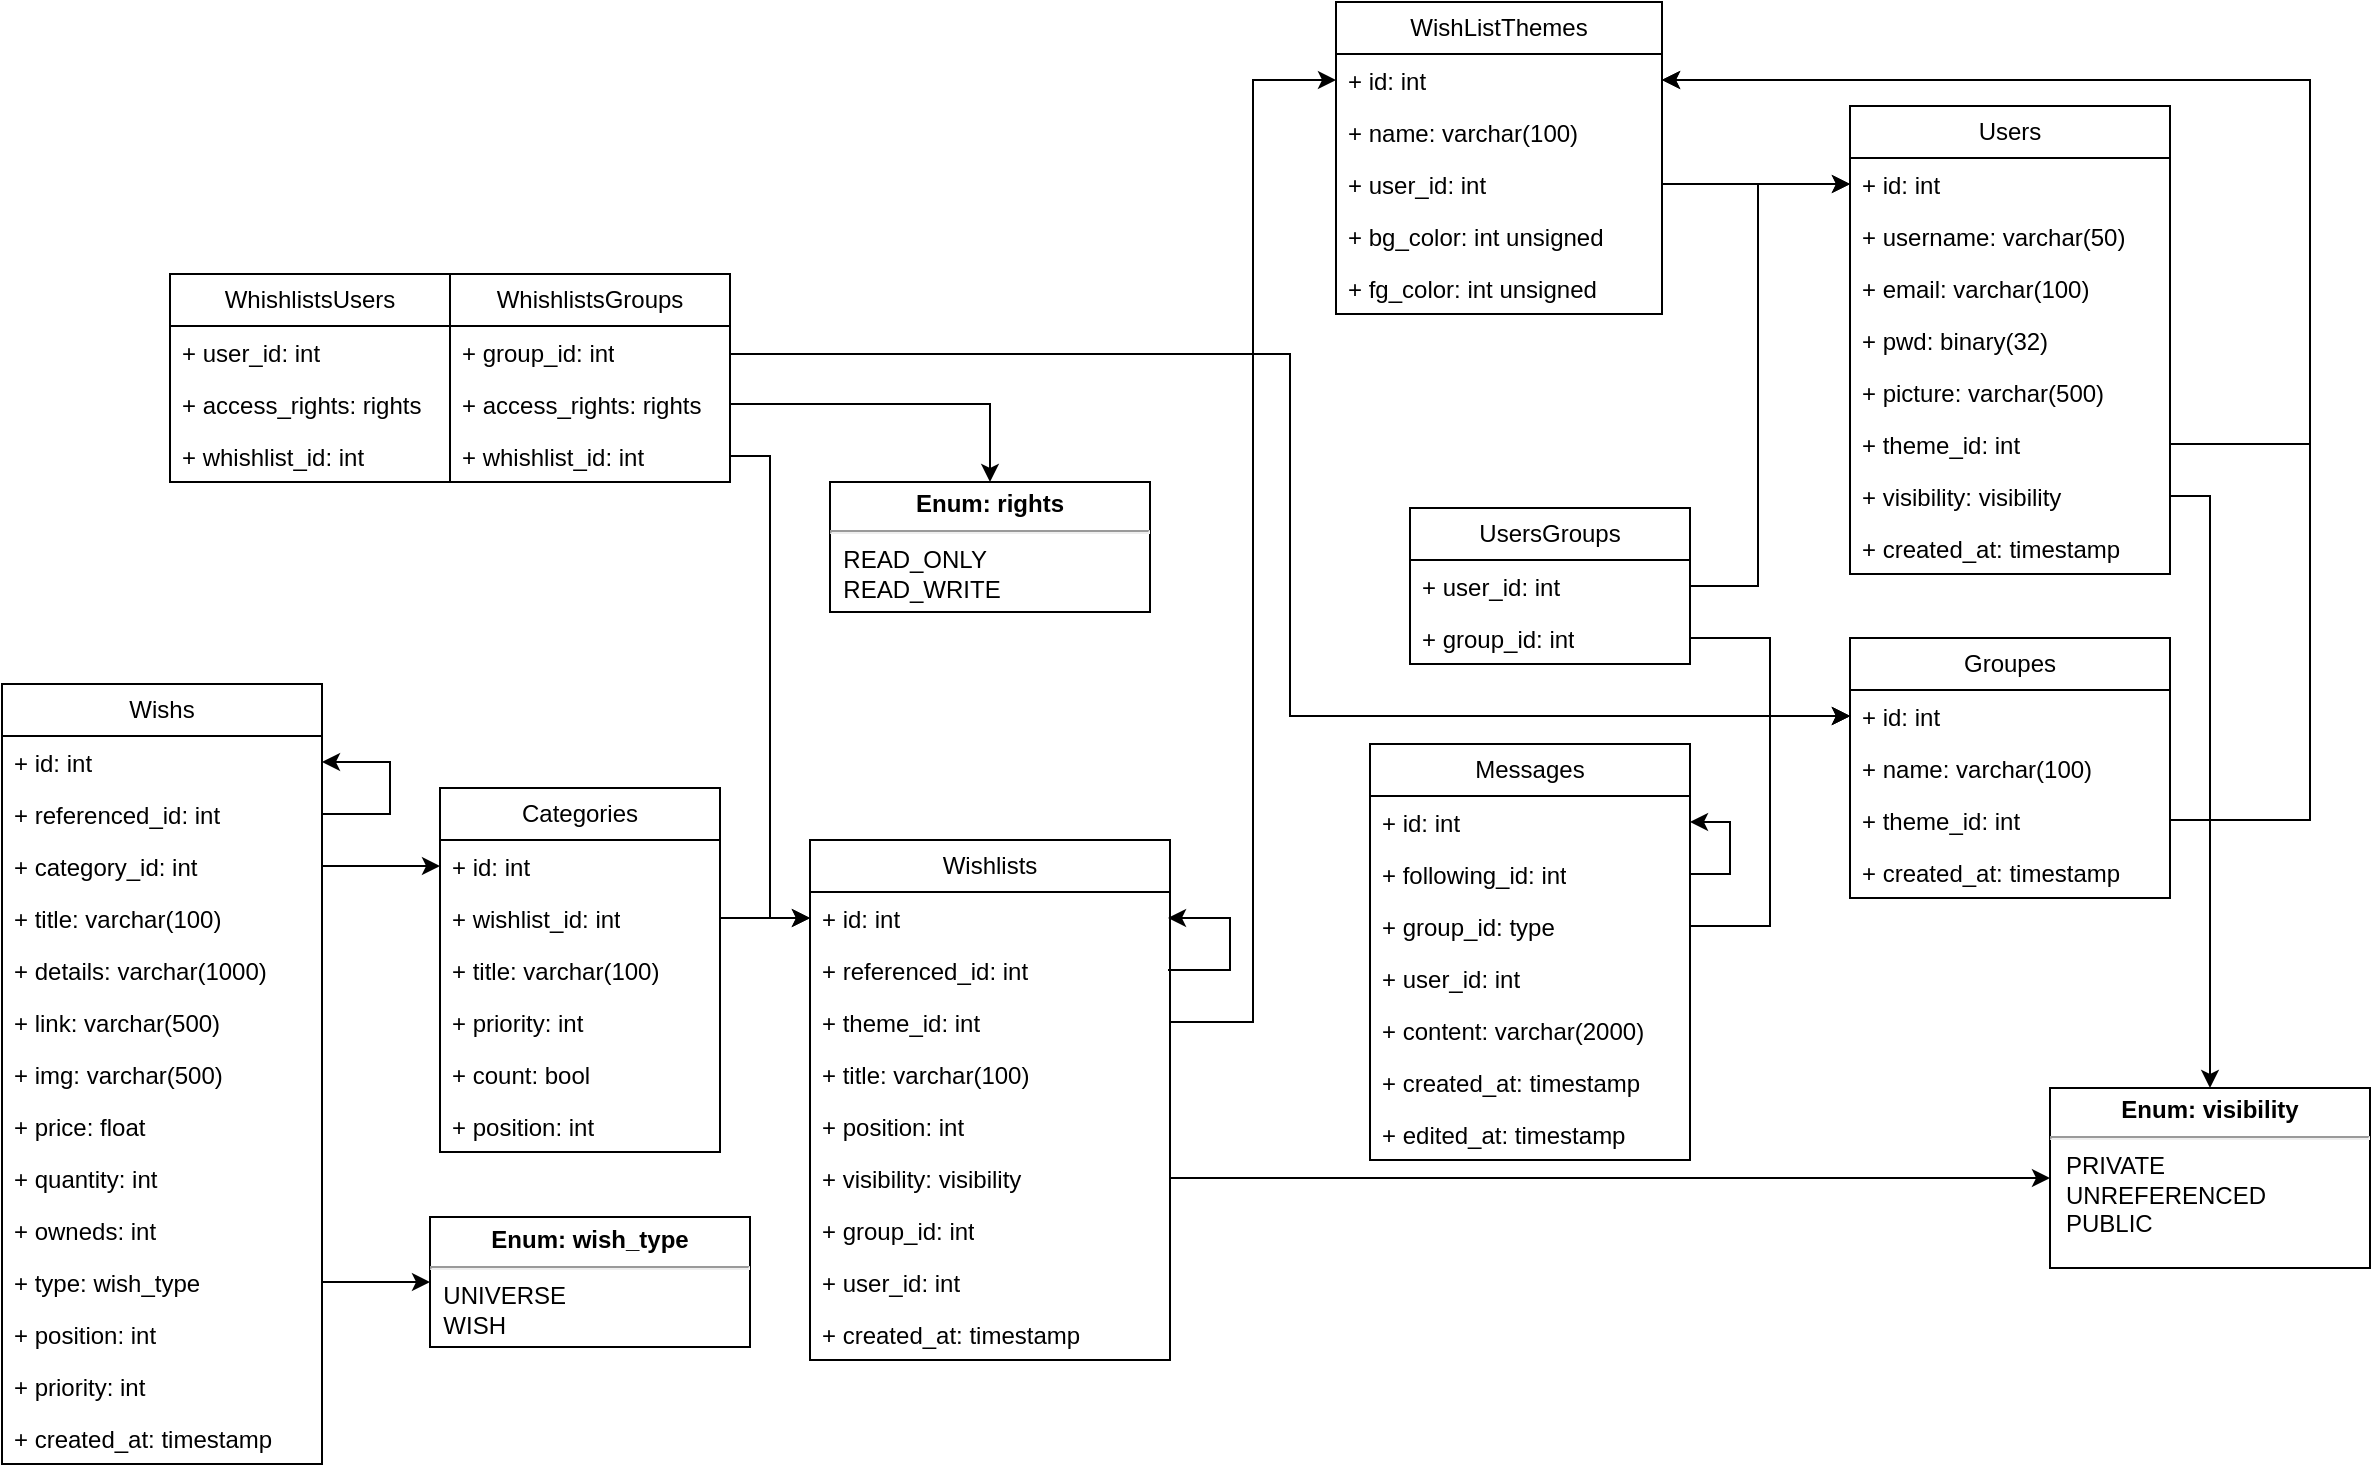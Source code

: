 <mxfile version="22.1.7" type="device">
  <diagram name="Page-1" id="NZ4z6114iY3um0j-cFsq">
    <mxGraphModel dx="525" dy="1629" grid="1" gridSize="10" guides="1" tooltips="1" connect="1" arrows="1" fold="1" page="1" pageScale="1" pageWidth="850" pageHeight="1100" math="0" shadow="0">
      <root>
        <mxCell id="0" />
        <mxCell id="1" parent="0" />
        <mxCell id="U2A2xZG0KHoCb0Jynxup-1" value="Wishs" style="swimlane;fontStyle=0;childLayout=stackLayout;horizontal=1;startSize=26;fillColor=none;horizontalStack=0;resizeParent=1;resizeParentMax=0;resizeLast=0;collapsible=1;marginBottom=0;whiteSpace=wrap;html=1;" parent="1" vertex="1">
          <mxGeometry x="146" y="134" width="160" height="390" as="geometry" />
        </mxCell>
        <mxCell id="U2A2xZG0KHoCb0Jynxup-2" value="+ id: int" style="text;strokeColor=none;fillColor=none;align=left;verticalAlign=top;spacingLeft=4;spacingRight=4;overflow=hidden;rotatable=0;points=[[0,0.5],[1,0.5]];portConstraint=eastwest;whiteSpace=wrap;html=1;" parent="U2A2xZG0KHoCb0Jynxup-1" vertex="1">
          <mxGeometry y="26" width="160" height="26" as="geometry" />
        </mxCell>
        <mxCell id="U2A2xZG0KHoCb0Jynxup-61" style="edgeStyle=orthogonalEdgeStyle;rounded=0;orthogonalLoop=1;jettySize=auto;html=1;exitX=1;exitY=0.5;exitDx=0;exitDy=0;entryX=1;entryY=0.5;entryDx=0;entryDy=0;" parent="U2A2xZG0KHoCb0Jynxup-1" source="U2A2xZG0KHoCb0Jynxup-60" target="U2A2xZG0KHoCb0Jynxup-2" edge="1">
          <mxGeometry relative="1" as="geometry">
            <mxPoint x="190" y="30" as="targetPoint" />
            <Array as="points">
              <mxPoint x="194" y="65" />
              <mxPoint x="194" y="39" />
            </Array>
          </mxGeometry>
        </mxCell>
        <mxCell id="U2A2xZG0KHoCb0Jynxup-60" value="+ referenced_id: int" style="text;strokeColor=none;fillColor=none;align=left;verticalAlign=top;spacingLeft=4;spacingRight=4;overflow=hidden;rotatable=0;points=[[0,0.5],[1,0.5]];portConstraint=eastwest;whiteSpace=wrap;html=1;" parent="U2A2xZG0KHoCb0Jynxup-1" vertex="1">
          <mxGeometry y="52" width="160" height="26" as="geometry" />
        </mxCell>
        <mxCell id="U2A2xZG0KHoCb0Jynxup-8" value="+ category_id: int" style="text;strokeColor=none;fillColor=none;align=left;verticalAlign=top;spacingLeft=4;spacingRight=4;overflow=hidden;rotatable=0;points=[[0,0.5],[1,0.5]];portConstraint=eastwest;whiteSpace=wrap;html=1;" parent="U2A2xZG0KHoCb0Jynxup-1" vertex="1">
          <mxGeometry y="78" width="160" height="26" as="geometry" />
        </mxCell>
        <mxCell id="U2A2xZG0KHoCb0Jynxup-3" value="+ title: varchar(100)" style="text;strokeColor=none;fillColor=none;align=left;verticalAlign=top;spacingLeft=4;spacingRight=4;overflow=hidden;rotatable=0;points=[[0,0.5],[1,0.5]];portConstraint=eastwest;whiteSpace=wrap;html=1;" parent="U2A2xZG0KHoCb0Jynxup-1" vertex="1">
          <mxGeometry y="104" width="160" height="26" as="geometry" />
        </mxCell>
        <mxCell id="U2A2xZG0KHoCb0Jynxup-28" value="+ details: varchar(1000)" style="text;strokeColor=none;fillColor=none;align=left;verticalAlign=top;spacingLeft=4;spacingRight=4;overflow=hidden;rotatable=0;points=[[0,0.5],[1,0.5]];portConstraint=eastwest;whiteSpace=wrap;html=1;" parent="U2A2xZG0KHoCb0Jynxup-1" vertex="1">
          <mxGeometry y="130" width="160" height="26" as="geometry" />
        </mxCell>
        <mxCell id="U2A2xZG0KHoCb0Jynxup-4" value="+ link: varchar(500)" style="text;strokeColor=none;fillColor=none;align=left;verticalAlign=top;spacingLeft=4;spacingRight=4;overflow=hidden;rotatable=0;points=[[0,0.5],[1,0.5]];portConstraint=eastwest;whiteSpace=wrap;html=1;" parent="U2A2xZG0KHoCb0Jynxup-1" vertex="1">
          <mxGeometry y="156" width="160" height="26" as="geometry" />
        </mxCell>
        <mxCell id="U2A2xZG0KHoCb0Jynxup-5" value="+ img: varchar(500)" style="text;strokeColor=none;fillColor=none;align=left;verticalAlign=top;spacingLeft=4;spacingRight=4;overflow=hidden;rotatable=0;points=[[0,0.5],[1,0.5]];portConstraint=eastwest;whiteSpace=wrap;html=1;" parent="U2A2xZG0KHoCb0Jynxup-1" vertex="1">
          <mxGeometry y="182" width="160" height="26" as="geometry" />
        </mxCell>
        <mxCell id="U2A2xZG0KHoCb0Jynxup-6" value="+ price: float" style="text;strokeColor=none;fillColor=none;align=left;verticalAlign=top;spacingLeft=4;spacingRight=4;overflow=hidden;rotatable=0;points=[[0,0.5],[1,0.5]];portConstraint=eastwest;whiteSpace=wrap;html=1;" parent="U2A2xZG0KHoCb0Jynxup-1" vertex="1">
          <mxGeometry y="208" width="160" height="26" as="geometry" />
        </mxCell>
        <mxCell id="U2A2xZG0KHoCb0Jynxup-7" value="+&amp;nbsp;quantity: int" style="text;strokeColor=none;fillColor=none;align=left;verticalAlign=top;spacingLeft=4;spacingRight=4;overflow=hidden;rotatable=0;points=[[0,0.5],[1,0.5]];portConstraint=eastwest;whiteSpace=wrap;html=1;" parent="U2A2xZG0KHoCb0Jynxup-1" vertex="1">
          <mxGeometry y="234" width="160" height="26" as="geometry" />
        </mxCell>
        <mxCell id="U2A2xZG0KHoCb0Jynxup-29" value="+ owneds: int" style="text;strokeColor=none;fillColor=none;align=left;verticalAlign=top;spacingLeft=4;spacingRight=4;overflow=hidden;rotatable=0;points=[[0,0.5],[1,0.5]];portConstraint=eastwest;whiteSpace=wrap;html=1;" parent="U2A2xZG0KHoCb0Jynxup-1" vertex="1">
          <mxGeometry y="260" width="160" height="26" as="geometry" />
        </mxCell>
        <mxCell id="Ws9_FW62tsKf7Jq_bBg5-5" value="+ type: wish_type" style="text;strokeColor=none;fillColor=none;align=left;verticalAlign=top;spacingLeft=4;spacingRight=4;overflow=hidden;rotatable=0;points=[[0,0.5],[1,0.5]];portConstraint=eastwest;whiteSpace=wrap;html=1;" vertex="1" parent="U2A2xZG0KHoCb0Jynxup-1">
          <mxGeometry y="286" width="160" height="26" as="geometry" />
        </mxCell>
        <mxCell id="Ws9_FW62tsKf7Jq_bBg5-15" value="+ position: int" style="text;strokeColor=none;fillColor=none;align=left;verticalAlign=top;spacingLeft=4;spacingRight=4;overflow=hidden;rotatable=0;points=[[0,0.5],[1,0.5]];portConstraint=eastwest;whiteSpace=wrap;html=1;" vertex="1" parent="U2A2xZG0KHoCb0Jynxup-1">
          <mxGeometry y="312" width="160" height="26" as="geometry" />
        </mxCell>
        <mxCell id="Ws9_FW62tsKf7Jq_bBg5-16" value="+ priority: int" style="text;strokeColor=none;fillColor=none;align=left;verticalAlign=top;spacingLeft=4;spacingRight=4;overflow=hidden;rotatable=0;points=[[0,0.5],[1,0.5]];portConstraint=eastwest;whiteSpace=wrap;html=1;" vertex="1" parent="U2A2xZG0KHoCb0Jynxup-1">
          <mxGeometry y="338" width="160" height="26" as="geometry" />
        </mxCell>
        <mxCell id="U2A2xZG0KHoCb0Jynxup-98" value="+ created_at: timestamp" style="text;strokeColor=none;fillColor=none;align=left;verticalAlign=top;spacingLeft=4;spacingRight=4;overflow=hidden;rotatable=0;points=[[0,0.5],[1,0.5]];portConstraint=eastwest;whiteSpace=wrap;html=1;" parent="U2A2xZG0KHoCb0Jynxup-1" vertex="1">
          <mxGeometry y="364" width="160" height="26" as="geometry" />
        </mxCell>
        <mxCell id="U2A2xZG0KHoCb0Jynxup-11" value="Categories" style="swimlane;fontStyle=0;childLayout=stackLayout;horizontal=1;startSize=26;fillColor=none;horizontalStack=0;resizeParent=1;resizeParentMax=0;resizeLast=0;collapsible=1;marginBottom=0;whiteSpace=wrap;html=1;" parent="1" vertex="1">
          <mxGeometry x="365" y="186" width="140" height="182" as="geometry" />
        </mxCell>
        <mxCell id="U2A2xZG0KHoCb0Jynxup-12" value="+ id: int" style="text;strokeColor=none;fillColor=none;align=left;verticalAlign=top;spacingLeft=4;spacingRight=4;overflow=hidden;rotatable=0;points=[[0,0.5],[1,0.5]];portConstraint=eastwest;whiteSpace=wrap;html=1;" parent="U2A2xZG0KHoCb0Jynxup-11" vertex="1">
          <mxGeometry y="26" width="140" height="26" as="geometry" />
        </mxCell>
        <mxCell id="U2A2xZG0KHoCb0Jynxup-14" value="+ wishlist_id: int" style="text;strokeColor=none;fillColor=none;align=left;verticalAlign=top;spacingLeft=4;spacingRight=4;overflow=hidden;rotatable=0;points=[[0,0.5],[1,0.5]];portConstraint=eastwest;whiteSpace=wrap;html=1;" parent="U2A2xZG0KHoCb0Jynxup-11" vertex="1">
          <mxGeometry y="52" width="140" height="26" as="geometry" />
        </mxCell>
        <mxCell id="U2A2xZG0KHoCb0Jynxup-13" value="+ title: varchar(100)" style="text;strokeColor=none;fillColor=none;align=left;verticalAlign=top;spacingLeft=4;spacingRight=4;overflow=hidden;rotatable=0;points=[[0,0.5],[1,0.5]];portConstraint=eastwest;whiteSpace=wrap;html=1;" parent="U2A2xZG0KHoCb0Jynxup-11" vertex="1">
          <mxGeometry y="78" width="140" height="26" as="geometry" />
        </mxCell>
        <mxCell id="Ws9_FW62tsKf7Jq_bBg5-8" value="+ priority: int" style="text;strokeColor=none;fillColor=none;align=left;verticalAlign=top;spacingLeft=4;spacingRight=4;overflow=hidden;rotatable=0;points=[[0,0.5],[1,0.5]];portConstraint=eastwest;whiteSpace=wrap;html=1;" vertex="1" parent="U2A2xZG0KHoCb0Jynxup-11">
          <mxGeometry y="104" width="140" height="26" as="geometry" />
        </mxCell>
        <mxCell id="Ws9_FW62tsKf7Jq_bBg5-9" value="+ count: bool" style="text;strokeColor=none;fillColor=none;align=left;verticalAlign=top;spacingLeft=4;spacingRight=4;overflow=hidden;rotatable=0;points=[[0,0.5],[1,0.5]];portConstraint=eastwest;whiteSpace=wrap;html=1;" vertex="1" parent="U2A2xZG0KHoCb0Jynxup-11">
          <mxGeometry y="130" width="140" height="26" as="geometry" />
        </mxCell>
        <mxCell id="U2A2xZG0KHoCb0Jynxup-15" value="+ position: int" style="text;strokeColor=none;fillColor=none;align=left;verticalAlign=top;spacingLeft=4;spacingRight=4;overflow=hidden;rotatable=0;points=[[0,0.5],[1,0.5]];portConstraint=eastwest;whiteSpace=wrap;html=1;" parent="U2A2xZG0KHoCb0Jynxup-11" vertex="1">
          <mxGeometry y="156" width="140" height="26" as="geometry" />
        </mxCell>
        <mxCell id="U2A2xZG0KHoCb0Jynxup-17" value="Users" style="swimlane;fontStyle=0;childLayout=stackLayout;horizontal=1;startSize=26;fillColor=none;horizontalStack=0;resizeParent=1;resizeParentMax=0;resizeLast=0;collapsible=1;marginBottom=0;whiteSpace=wrap;html=1;" parent="1" vertex="1">
          <mxGeometry x="1070" y="-155" width="160" height="234" as="geometry" />
        </mxCell>
        <mxCell id="U2A2xZG0KHoCb0Jynxup-26" value="+ id: int" style="text;strokeColor=none;fillColor=none;align=left;verticalAlign=top;spacingLeft=4;spacingRight=4;overflow=hidden;rotatable=0;points=[[0,0.5],[1,0.5]];portConstraint=eastwest;whiteSpace=wrap;html=1;" parent="U2A2xZG0KHoCb0Jynxup-17" vertex="1">
          <mxGeometry y="26" width="160" height="26" as="geometry" />
        </mxCell>
        <mxCell id="U2A2xZG0KHoCb0Jynxup-19" value="+ username: varchar(50)" style="text;strokeColor=none;fillColor=none;align=left;verticalAlign=top;spacingLeft=4;spacingRight=4;overflow=hidden;rotatable=0;points=[[0,0.5],[1,0.5]];portConstraint=eastwest;whiteSpace=wrap;html=1;" parent="U2A2xZG0KHoCb0Jynxup-17" vertex="1">
          <mxGeometry y="52" width="160" height="26" as="geometry" />
        </mxCell>
        <mxCell id="U2A2xZG0KHoCb0Jynxup-20" value="+ email: varchar(100)" style="text;strokeColor=none;fillColor=none;align=left;verticalAlign=top;spacingLeft=4;spacingRight=4;overflow=hidden;rotatable=0;points=[[0,0.5],[1,0.5]];portConstraint=eastwest;whiteSpace=wrap;html=1;" parent="U2A2xZG0KHoCb0Jynxup-17" vertex="1">
          <mxGeometry y="78" width="160" height="26" as="geometry" />
        </mxCell>
        <mxCell id="U2A2xZG0KHoCb0Jynxup-21" value="&lt;div&gt;+ pwd: binary(32)&lt;/div&gt;" style="text;strokeColor=none;fillColor=none;align=left;verticalAlign=top;spacingLeft=4;spacingRight=4;overflow=hidden;rotatable=0;points=[[0,0.5],[1,0.5]];portConstraint=eastwest;whiteSpace=wrap;html=1;" parent="U2A2xZG0KHoCb0Jynxup-17" vertex="1">
          <mxGeometry y="104" width="160" height="26" as="geometry" />
        </mxCell>
        <mxCell id="U2A2xZG0KHoCb0Jynxup-27" value="+ picture: varchar(500)" style="text;strokeColor=none;fillColor=none;align=left;verticalAlign=top;spacingLeft=4;spacingRight=4;overflow=hidden;rotatable=0;points=[[0,0.5],[1,0.5]];portConstraint=eastwest;whiteSpace=wrap;html=1;" parent="U2A2xZG0KHoCb0Jynxup-17" vertex="1">
          <mxGeometry y="130" width="160" height="26" as="geometry" />
        </mxCell>
        <mxCell id="U2A2xZG0KHoCb0Jynxup-55" value="+ theme_id: int" style="text;strokeColor=none;fillColor=none;align=left;verticalAlign=top;spacingLeft=4;spacingRight=4;overflow=hidden;rotatable=0;points=[[0,0.5],[1,0.5]];portConstraint=eastwest;whiteSpace=wrap;html=1;" parent="U2A2xZG0KHoCb0Jynxup-17" vertex="1">
          <mxGeometry y="156" width="160" height="26" as="geometry" />
        </mxCell>
        <mxCell id="U2A2xZG0KHoCb0Jynxup-59" value="+ visibility: visibility" style="text;strokeColor=none;fillColor=none;align=left;verticalAlign=top;spacingLeft=4;spacingRight=4;overflow=hidden;rotatable=0;points=[[0,0.5],[1,0.5]];portConstraint=eastwest;whiteSpace=wrap;html=1;" parent="U2A2xZG0KHoCb0Jynxup-17" vertex="1">
          <mxGeometry y="182" width="160" height="26" as="geometry" />
        </mxCell>
        <mxCell id="U2A2xZG0KHoCb0Jynxup-99" value="+ created_at: timestamp" style="text;strokeColor=none;fillColor=none;align=left;verticalAlign=top;spacingLeft=4;spacingRight=4;overflow=hidden;rotatable=0;points=[[0,0.5],[1,0.5]];portConstraint=eastwest;whiteSpace=wrap;html=1;" parent="U2A2xZG0KHoCb0Jynxup-17" vertex="1">
          <mxGeometry y="208" width="160" height="26" as="geometry" />
        </mxCell>
        <mxCell id="U2A2xZG0KHoCb0Jynxup-22" value="Groupes" style="swimlane;fontStyle=0;childLayout=stackLayout;horizontal=1;startSize=26;fillColor=none;horizontalStack=0;resizeParent=1;resizeParentMax=0;resizeLast=0;collapsible=1;marginBottom=0;whiteSpace=wrap;html=1;" parent="1" vertex="1">
          <mxGeometry x="1070" y="111" width="160" height="130" as="geometry" />
        </mxCell>
        <mxCell id="U2A2xZG0KHoCb0Jynxup-23" value="+ id: int" style="text;strokeColor=none;fillColor=none;align=left;verticalAlign=top;spacingLeft=4;spacingRight=4;overflow=hidden;rotatable=0;points=[[0,0.5],[1,0.5]];portConstraint=eastwest;whiteSpace=wrap;html=1;" parent="U2A2xZG0KHoCb0Jynxup-22" vertex="1">
          <mxGeometry y="26" width="160" height="26" as="geometry" />
        </mxCell>
        <mxCell id="U2A2xZG0KHoCb0Jynxup-104" value="+ name: varchar(100)" style="text;strokeColor=none;fillColor=none;align=left;verticalAlign=top;spacingLeft=4;spacingRight=4;overflow=hidden;rotatable=0;points=[[0,0.5],[1,0.5]];portConstraint=eastwest;whiteSpace=wrap;html=1;" parent="U2A2xZG0KHoCb0Jynxup-22" vertex="1">
          <mxGeometry y="52" width="160" height="26" as="geometry" />
        </mxCell>
        <mxCell id="U2A2xZG0KHoCb0Jynxup-24" value="+ theme_id: int" style="text;strokeColor=none;fillColor=none;align=left;verticalAlign=top;spacingLeft=4;spacingRight=4;overflow=hidden;rotatable=0;points=[[0,0.5],[1,0.5]];portConstraint=eastwest;whiteSpace=wrap;html=1;" parent="U2A2xZG0KHoCb0Jynxup-22" vertex="1">
          <mxGeometry y="78" width="160" height="26" as="geometry" />
        </mxCell>
        <mxCell id="Ws9_FW62tsKf7Jq_bBg5-11" value="+ created_at: timestamp" style="text;strokeColor=none;fillColor=none;align=left;verticalAlign=top;spacingLeft=4;spacingRight=4;overflow=hidden;rotatable=0;points=[[0,0.5],[1,0.5]];portConstraint=eastwest;whiteSpace=wrap;html=1;" vertex="1" parent="U2A2xZG0KHoCb0Jynxup-22">
          <mxGeometry y="104" width="160" height="26" as="geometry" />
        </mxCell>
        <mxCell id="U2A2xZG0KHoCb0Jynxup-30" value="Wishlists" style="swimlane;fontStyle=0;childLayout=stackLayout;horizontal=1;startSize=26;fillColor=none;horizontalStack=0;resizeParent=1;resizeParentMax=0;resizeLast=0;collapsible=1;marginBottom=0;whiteSpace=wrap;html=1;" parent="1" vertex="1">
          <mxGeometry x="550" y="212" width="180" height="260" as="geometry" />
        </mxCell>
        <mxCell id="U2A2xZG0KHoCb0Jynxup-31" value="+ id: int" style="text;strokeColor=none;fillColor=none;align=left;verticalAlign=top;spacingLeft=4;spacingRight=4;overflow=hidden;rotatable=0;points=[[0,0.5],[1,0.5]];portConstraint=eastwest;whiteSpace=wrap;html=1;" parent="U2A2xZG0KHoCb0Jynxup-30" vertex="1">
          <mxGeometry y="26" width="180" height="26" as="geometry" />
        </mxCell>
        <mxCell id="U2A2xZG0KHoCb0Jynxup-81" style="edgeStyle=orthogonalEdgeStyle;rounded=0;orthogonalLoop=1;jettySize=auto;html=1;exitX=1;exitY=0.5;exitDx=0;exitDy=0;entryX=1;entryY=0.5;entryDx=0;entryDy=0;" parent="U2A2xZG0KHoCb0Jynxup-30" edge="1">
          <mxGeometry relative="1" as="geometry">
            <mxPoint x="179" y="65.0" as="sourcePoint" />
            <mxPoint x="179" y="39" as="targetPoint" />
            <Array as="points">
              <mxPoint x="210" y="65" />
              <mxPoint x="210" y="39" />
            </Array>
          </mxGeometry>
        </mxCell>
        <mxCell id="U2A2xZG0KHoCb0Jynxup-80" value="+ referenced_id: int" style="text;strokeColor=none;fillColor=none;align=left;verticalAlign=top;spacingLeft=4;spacingRight=4;overflow=hidden;rotatable=0;points=[[0,0.5],[1,0.5]];portConstraint=eastwest;whiteSpace=wrap;html=1;" parent="U2A2xZG0KHoCb0Jynxup-30" vertex="1">
          <mxGeometry y="52" width="180" height="26" as="geometry" />
        </mxCell>
        <mxCell id="U2A2xZG0KHoCb0Jynxup-33" value="+ theme_id: int" style="text;strokeColor=none;fillColor=none;align=left;verticalAlign=top;spacingLeft=4;spacingRight=4;overflow=hidden;rotatable=0;points=[[0,0.5],[1,0.5]];portConstraint=eastwest;whiteSpace=wrap;html=1;" parent="U2A2xZG0KHoCb0Jynxup-30" vertex="1">
          <mxGeometry y="78" width="180" height="26" as="geometry" />
        </mxCell>
        <mxCell id="U2A2xZG0KHoCb0Jynxup-32" value="+ title: varchar(100)" style="text;strokeColor=none;fillColor=none;align=left;verticalAlign=top;spacingLeft=4;spacingRight=4;overflow=hidden;rotatable=0;points=[[0,0.5],[1,0.5]];portConstraint=eastwest;whiteSpace=wrap;html=1;" parent="U2A2xZG0KHoCb0Jynxup-30" vertex="1">
          <mxGeometry y="104" width="180" height="26" as="geometry" />
        </mxCell>
        <mxCell id="U2A2xZG0KHoCb0Jynxup-45" value="+ position: int" style="text;strokeColor=none;fillColor=none;align=left;verticalAlign=top;spacingLeft=4;spacingRight=4;overflow=hidden;rotatable=0;points=[[0,0.5],[1,0.5]];portConstraint=eastwest;whiteSpace=wrap;html=1;" parent="U2A2xZG0KHoCb0Jynxup-30" vertex="1">
          <mxGeometry y="130" width="180" height="26" as="geometry" />
        </mxCell>
        <mxCell id="U2A2xZG0KHoCb0Jynxup-46" value="+ visibility: visibility" style="text;strokeColor=none;fillColor=none;align=left;verticalAlign=top;spacingLeft=4;spacingRight=4;overflow=hidden;rotatable=0;points=[[0,0.5],[1,0.5]];portConstraint=eastwest;whiteSpace=wrap;html=1;" parent="U2A2xZG0KHoCb0Jynxup-30" vertex="1">
          <mxGeometry y="156" width="180" height="26" as="geometry" />
        </mxCell>
        <mxCell id="U2A2xZG0KHoCb0Jynxup-42" value="+ group_id: int" style="text;strokeColor=none;fillColor=none;align=left;verticalAlign=top;spacingLeft=4;spacingRight=4;overflow=hidden;rotatable=0;points=[[0,0.5],[1,0.5]];portConstraint=eastwest;whiteSpace=wrap;html=1;" parent="U2A2xZG0KHoCb0Jynxup-30" vertex="1">
          <mxGeometry y="182" width="180" height="26" as="geometry" />
        </mxCell>
        <mxCell id="U2A2xZG0KHoCb0Jynxup-71" value="+ user_id: int" style="text;strokeColor=none;fillColor=none;align=left;verticalAlign=top;spacingLeft=4;spacingRight=4;overflow=hidden;rotatable=0;points=[[0,0.5],[1,0.5]];portConstraint=eastwest;whiteSpace=wrap;html=1;" parent="U2A2xZG0KHoCb0Jynxup-30" vertex="1">
          <mxGeometry y="208" width="180" height="26" as="geometry" />
        </mxCell>
        <mxCell id="Ws9_FW62tsKf7Jq_bBg5-10" value="+ created_at: timestamp" style="text;strokeColor=none;fillColor=none;align=left;verticalAlign=top;spacingLeft=4;spacingRight=4;overflow=hidden;rotatable=0;points=[[0,0.5],[1,0.5]];portConstraint=eastwest;whiteSpace=wrap;html=1;" vertex="1" parent="U2A2xZG0KHoCb0Jynxup-30">
          <mxGeometry y="234" width="180" height="26" as="geometry" />
        </mxCell>
        <mxCell id="U2A2xZG0KHoCb0Jynxup-34" value="WishListThemes" style="swimlane;fontStyle=0;childLayout=stackLayout;horizontal=1;startSize=26;fillColor=none;horizontalStack=0;resizeParent=1;resizeParentMax=0;resizeLast=0;collapsible=1;marginBottom=0;whiteSpace=wrap;html=1;" parent="1" vertex="1">
          <mxGeometry x="813" y="-207" width="163" height="156" as="geometry" />
        </mxCell>
        <mxCell id="U2A2xZG0KHoCb0Jynxup-35" value="+ id: int" style="text;strokeColor=none;fillColor=none;align=left;verticalAlign=top;spacingLeft=4;spacingRight=4;overflow=hidden;rotatable=0;points=[[0,0.5],[1,0.5]];portConstraint=eastwest;whiteSpace=wrap;html=1;" parent="U2A2xZG0KHoCb0Jynxup-34" vertex="1">
          <mxGeometry y="26" width="163" height="26" as="geometry" />
        </mxCell>
        <mxCell id="U2A2xZG0KHoCb0Jynxup-56" value="+ name: varchar(100)" style="text;strokeColor=none;fillColor=none;align=left;verticalAlign=top;spacingLeft=4;spacingRight=4;overflow=hidden;rotatable=0;points=[[0,0.5],[1,0.5]];portConstraint=eastwest;whiteSpace=wrap;html=1;" parent="U2A2xZG0KHoCb0Jynxup-34" vertex="1">
          <mxGeometry y="52" width="163" height="26" as="geometry" />
        </mxCell>
        <mxCell id="U2A2xZG0KHoCb0Jynxup-54" value="+ user_id: int" style="text;strokeColor=none;fillColor=none;align=left;verticalAlign=top;spacingLeft=4;spacingRight=4;overflow=hidden;rotatable=0;points=[[0,0.5],[1,0.5]];portConstraint=eastwest;whiteSpace=wrap;html=1;" parent="U2A2xZG0KHoCb0Jynxup-34" vertex="1">
          <mxGeometry y="78" width="163" height="26" as="geometry" />
        </mxCell>
        <mxCell id="U2A2xZG0KHoCb0Jynxup-36" value="+ bg_color: int unsigned" style="text;strokeColor=none;fillColor=none;align=left;verticalAlign=top;spacingLeft=4;spacingRight=4;overflow=hidden;rotatable=0;points=[[0,0.5],[1,0.5]];portConstraint=eastwest;whiteSpace=wrap;html=1;" parent="U2A2xZG0KHoCb0Jynxup-34" vertex="1">
          <mxGeometry y="104" width="163" height="26" as="geometry" />
        </mxCell>
        <mxCell id="U2A2xZG0KHoCb0Jynxup-37" value="+ fg_color: int unsigned" style="text;strokeColor=none;fillColor=none;align=left;verticalAlign=top;spacingLeft=4;spacingRight=4;overflow=hidden;rotatable=0;points=[[0,0.5],[1,0.5]];portConstraint=eastwest;whiteSpace=wrap;html=1;" parent="U2A2xZG0KHoCb0Jynxup-34" vertex="1">
          <mxGeometry y="130" width="163" height="26" as="geometry" />
        </mxCell>
        <mxCell id="U2A2xZG0KHoCb0Jynxup-51" value="&lt;p style=&quot;margin: 4px 0px 0px; text-align: center;&quot;&gt;&lt;b&gt;Enum: visibility&lt;br&gt;&lt;/b&gt;&lt;/p&gt;&lt;hr&gt;&lt;p style=&quot;margin:0px;margin-left:8px;&quot;&gt;PRIVATE&lt;/p&gt;&lt;p style=&quot;margin:0px;margin-left:8px;&quot;&gt;UNREFERENCED&lt;/p&gt;&lt;p style=&quot;margin:0px;margin-left:8px;&quot;&gt;PUBLIC&lt;br&gt;&lt;/p&gt;" style="verticalAlign=top;align=left;overflow=fill;fontSize=12;fontFamily=Helvetica;html=1;whiteSpace=wrap;" parent="1" vertex="1">
          <mxGeometry x="1170" y="336" width="160" height="90" as="geometry" />
        </mxCell>
        <mxCell id="U2A2xZG0KHoCb0Jynxup-62" style="edgeStyle=orthogonalEdgeStyle;rounded=0;orthogonalLoop=1;jettySize=auto;html=1;exitX=1;exitY=0.5;exitDx=0;exitDy=0;entryX=0;entryY=0.5;entryDx=0;entryDy=0;" parent="1" source="U2A2xZG0KHoCb0Jynxup-8" target="U2A2xZG0KHoCb0Jynxup-12" edge="1">
          <mxGeometry relative="1" as="geometry" />
        </mxCell>
        <mxCell id="U2A2xZG0KHoCb0Jynxup-63" style="edgeStyle=orthogonalEdgeStyle;rounded=0;orthogonalLoop=1;jettySize=auto;html=1;exitX=1;exitY=0.5;exitDx=0;exitDy=0;entryX=0;entryY=0.5;entryDx=0;entryDy=0;" parent="1" source="U2A2xZG0KHoCb0Jynxup-14" target="U2A2xZG0KHoCb0Jynxup-31" edge="1">
          <mxGeometry relative="1" as="geometry" />
        </mxCell>
        <mxCell id="U2A2xZG0KHoCb0Jynxup-64" style="edgeStyle=orthogonalEdgeStyle;rounded=0;orthogonalLoop=1;jettySize=auto;html=1;exitX=1;exitY=0.5;exitDx=0;exitDy=0;" parent="1" source="U2A2xZG0KHoCb0Jynxup-46" target="U2A2xZG0KHoCb0Jynxup-51" edge="1">
          <mxGeometry relative="1" as="geometry" />
        </mxCell>
        <mxCell id="U2A2xZG0KHoCb0Jynxup-66" style="edgeStyle=orthogonalEdgeStyle;rounded=0;orthogonalLoop=1;jettySize=auto;html=1;exitX=1;exitY=0.5;exitDx=0;exitDy=0;entryX=0;entryY=0.5;entryDx=0;entryDy=0;" parent="1" source="U2A2xZG0KHoCb0Jynxup-54" target="U2A2xZG0KHoCb0Jynxup-26" edge="1">
          <mxGeometry relative="1" as="geometry" />
        </mxCell>
        <mxCell id="U2A2xZG0KHoCb0Jynxup-68" style="edgeStyle=orthogonalEdgeStyle;rounded=0;orthogonalLoop=1;jettySize=auto;html=1;exitX=1;exitY=0.5;exitDx=0;exitDy=0;entryX=0;entryY=0.5;entryDx=0;entryDy=0;" parent="1" source="U2A2xZG0KHoCb0Jynxup-33" target="U2A2xZG0KHoCb0Jynxup-35" edge="1">
          <mxGeometry relative="1" as="geometry" />
        </mxCell>
        <mxCell id="U2A2xZG0KHoCb0Jynxup-70" style="edgeStyle=orthogonalEdgeStyle;rounded=0;orthogonalLoop=1;jettySize=auto;html=1;exitX=1;exitY=0.5;exitDx=0;exitDy=0;" parent="1" source="U2A2xZG0KHoCb0Jynxup-59" target="U2A2xZG0KHoCb0Jynxup-51" edge="1">
          <mxGeometry relative="1" as="geometry" />
        </mxCell>
        <mxCell id="U2A2xZG0KHoCb0Jynxup-74" value="UsersGroups" style="swimlane;fontStyle=0;childLayout=stackLayout;horizontal=1;startSize=26;fillColor=none;horizontalStack=0;resizeParent=1;resizeParentMax=0;resizeLast=0;collapsible=1;marginBottom=0;whiteSpace=wrap;html=1;" parent="1" vertex="1">
          <mxGeometry x="850" y="46" width="140" height="78" as="geometry" />
        </mxCell>
        <mxCell id="U2A2xZG0KHoCb0Jynxup-75" value="+ user_id: int" style="text;strokeColor=none;fillColor=none;align=left;verticalAlign=top;spacingLeft=4;spacingRight=4;overflow=hidden;rotatable=0;points=[[0,0.5],[1,0.5]];portConstraint=eastwest;whiteSpace=wrap;html=1;" parent="U2A2xZG0KHoCb0Jynxup-74" vertex="1">
          <mxGeometry y="26" width="140" height="26" as="geometry" />
        </mxCell>
        <mxCell id="U2A2xZG0KHoCb0Jynxup-76" value="+ group_id: int" style="text;strokeColor=none;fillColor=none;align=left;verticalAlign=top;spacingLeft=4;spacingRight=4;overflow=hidden;rotatable=0;points=[[0,0.5],[1,0.5]];portConstraint=eastwest;whiteSpace=wrap;html=1;" parent="U2A2xZG0KHoCb0Jynxup-74" vertex="1">
          <mxGeometry y="52" width="140" height="26" as="geometry" />
        </mxCell>
        <mxCell id="U2A2xZG0KHoCb0Jynxup-78" style="edgeStyle=orthogonalEdgeStyle;rounded=0;orthogonalLoop=1;jettySize=auto;html=1;exitX=1;exitY=0.5;exitDx=0;exitDy=0;entryX=0;entryY=0.5;entryDx=0;entryDy=0;" parent="1" source="U2A2xZG0KHoCb0Jynxup-75" target="U2A2xZG0KHoCb0Jynxup-26" edge="1">
          <mxGeometry relative="1" as="geometry">
            <mxPoint x="946" y="99.0" as="sourcePoint" />
            <mxPoint x="1064" y="-116.0" as="targetPoint" />
            <Array as="points">
              <mxPoint x="1024" y="85" />
              <mxPoint x="1024" y="-116" />
            </Array>
          </mxGeometry>
        </mxCell>
        <mxCell id="U2A2xZG0KHoCb0Jynxup-79" style="edgeStyle=orthogonalEdgeStyle;rounded=0;orthogonalLoop=1;jettySize=auto;html=1;exitX=1;exitY=0.5;exitDx=0;exitDy=0;entryX=0;entryY=0.5;entryDx=0;entryDy=0;" parent="1" source="U2A2xZG0KHoCb0Jynxup-76" target="U2A2xZG0KHoCb0Jynxup-23" edge="1">
          <mxGeometry relative="1" as="geometry" />
        </mxCell>
        <mxCell id="U2A2xZG0KHoCb0Jynxup-84" value="WhishlistsGroups" style="swimlane;fontStyle=0;childLayout=stackLayout;horizontal=1;startSize=26;fillColor=none;horizontalStack=0;resizeParent=1;resizeParentMax=0;resizeLast=0;collapsible=1;marginBottom=0;whiteSpace=wrap;html=1;" parent="1" vertex="1">
          <mxGeometry x="370" y="-71" width="140" height="104" as="geometry" />
        </mxCell>
        <mxCell id="U2A2xZG0KHoCb0Jynxup-85" value="+ group_id: int" style="text;strokeColor=none;fillColor=none;align=left;verticalAlign=top;spacingLeft=4;spacingRight=4;overflow=hidden;rotatable=0;points=[[0,0.5],[1,0.5]];portConstraint=eastwest;whiteSpace=wrap;html=1;" parent="U2A2xZG0KHoCb0Jynxup-84" vertex="1">
          <mxGeometry y="26" width="140" height="26" as="geometry" />
        </mxCell>
        <mxCell id="U2A2xZG0KHoCb0Jynxup-87" value="+ access_rights: rights" style="text;strokeColor=none;fillColor=none;align=left;verticalAlign=top;spacingLeft=4;spacingRight=4;overflow=hidden;rotatable=0;points=[[0,0.5],[1,0.5]];portConstraint=eastwest;whiteSpace=wrap;html=1;" parent="U2A2xZG0KHoCb0Jynxup-84" vertex="1">
          <mxGeometry y="52" width="140" height="26" as="geometry" />
        </mxCell>
        <mxCell id="U2A2xZG0KHoCb0Jynxup-86" value="+ whishlist_id: int" style="text;strokeColor=none;fillColor=none;align=left;verticalAlign=top;spacingLeft=4;spacingRight=4;overflow=hidden;rotatable=0;points=[[0,0.5],[1,0.5]];portConstraint=eastwest;whiteSpace=wrap;html=1;" parent="U2A2xZG0KHoCb0Jynxup-84" vertex="1">
          <mxGeometry y="78" width="140" height="26" as="geometry" />
        </mxCell>
        <mxCell id="U2A2xZG0KHoCb0Jynxup-88" value="&lt;p style=&quot;margin: 4px 0px 0px; text-align: center;&quot;&gt;&lt;b&gt;Enum: rights&lt;br&gt;&lt;/b&gt;&lt;/p&gt;&lt;hr&gt;&lt;div&gt;&amp;nbsp; READ_ONLY&lt;br&gt;&lt;/div&gt;&lt;div&gt;&amp;nbsp; READ_WRITE&lt;br&gt;&lt;/div&gt;" style="verticalAlign=top;align=left;overflow=fill;fontSize=12;fontFamily=Helvetica;html=1;whiteSpace=wrap;" parent="1" vertex="1">
          <mxGeometry x="560" y="33" width="160" height="65" as="geometry" />
        </mxCell>
        <mxCell id="U2A2xZG0KHoCb0Jynxup-90" style="edgeStyle=orthogonalEdgeStyle;rounded=0;orthogonalLoop=1;jettySize=auto;html=1;exitX=1;exitY=0.5;exitDx=0;exitDy=0;entryX=0;entryY=0.5;entryDx=0;entryDy=0;" parent="1" source="U2A2xZG0KHoCb0Jynxup-85" target="U2A2xZG0KHoCb0Jynxup-23" edge="1">
          <mxGeometry relative="1" as="geometry">
            <Array as="points">
              <mxPoint x="790" y="-31" />
              <mxPoint x="790" y="150" />
            </Array>
          </mxGeometry>
        </mxCell>
        <mxCell id="U2A2xZG0KHoCb0Jynxup-91" style="edgeStyle=orthogonalEdgeStyle;rounded=0;orthogonalLoop=1;jettySize=auto;html=1;exitX=1;exitY=0.5;exitDx=0;exitDy=0;" parent="1" source="U2A2xZG0KHoCb0Jynxup-87" target="U2A2xZG0KHoCb0Jynxup-88" edge="1">
          <mxGeometry relative="1" as="geometry" />
        </mxCell>
        <mxCell id="U2A2xZG0KHoCb0Jynxup-92" style="edgeStyle=orthogonalEdgeStyle;rounded=0;orthogonalLoop=1;jettySize=auto;html=1;exitX=1;exitY=0.5;exitDx=0;exitDy=0;entryX=0;entryY=0.5;entryDx=0;entryDy=0;" parent="1" source="U2A2xZG0KHoCb0Jynxup-86" target="U2A2xZG0KHoCb0Jynxup-31" edge="1">
          <mxGeometry relative="1" as="geometry" />
        </mxCell>
        <mxCell id="U2A2xZG0KHoCb0Jynxup-93" value="Messages" style="swimlane;fontStyle=0;childLayout=stackLayout;horizontal=1;startSize=26;fillColor=none;horizontalStack=0;resizeParent=1;resizeParentMax=0;resizeLast=0;collapsible=1;marginBottom=0;whiteSpace=wrap;html=1;" parent="1" vertex="1">
          <mxGeometry x="830" y="164" width="160" height="208" as="geometry" />
        </mxCell>
        <mxCell id="U2A2xZG0KHoCb0Jynxup-102" value="+ id: int" style="text;strokeColor=none;fillColor=none;align=left;verticalAlign=top;spacingLeft=4;spacingRight=4;overflow=hidden;rotatable=0;points=[[0,0.5],[1,0.5]];portConstraint=eastwest;whiteSpace=wrap;html=1;" parent="U2A2xZG0KHoCb0Jynxup-93" vertex="1">
          <mxGeometry y="26" width="160" height="26" as="geometry" />
        </mxCell>
        <mxCell id="U2A2xZG0KHoCb0Jynxup-103" style="edgeStyle=orthogonalEdgeStyle;rounded=0;orthogonalLoop=1;jettySize=auto;html=1;exitX=1;exitY=0.5;exitDx=0;exitDy=0;entryX=1;entryY=0.5;entryDx=0;entryDy=0;" parent="U2A2xZG0KHoCb0Jynxup-93" source="U2A2xZG0KHoCb0Jynxup-101" target="U2A2xZG0KHoCb0Jynxup-102" edge="1">
          <mxGeometry relative="1" as="geometry">
            <Array as="points">
              <mxPoint x="180" y="65" />
              <mxPoint x="180" y="39" />
            </Array>
          </mxGeometry>
        </mxCell>
        <mxCell id="U2A2xZG0KHoCb0Jynxup-101" value="+ following_id: int" style="text;strokeColor=none;fillColor=none;align=left;verticalAlign=top;spacingLeft=4;spacingRight=4;overflow=hidden;rotatable=0;points=[[0,0.5],[1,0.5]];portConstraint=eastwest;whiteSpace=wrap;html=1;" parent="U2A2xZG0KHoCb0Jynxup-93" vertex="1">
          <mxGeometry y="52" width="160" height="26" as="geometry" />
        </mxCell>
        <mxCell id="U2A2xZG0KHoCb0Jynxup-94" value="+ group_id: type" style="text;strokeColor=none;fillColor=none;align=left;verticalAlign=top;spacingLeft=4;spacingRight=4;overflow=hidden;rotatable=0;points=[[0,0.5],[1,0.5]];portConstraint=eastwest;whiteSpace=wrap;html=1;" parent="U2A2xZG0KHoCb0Jynxup-93" vertex="1">
          <mxGeometry y="78" width="160" height="26" as="geometry" />
        </mxCell>
        <mxCell id="U2A2xZG0KHoCb0Jynxup-96" value="+ user_id: int" style="text;strokeColor=none;fillColor=none;align=left;verticalAlign=top;spacingLeft=4;spacingRight=4;overflow=hidden;rotatable=0;points=[[0,0.5],[1,0.5]];portConstraint=eastwest;whiteSpace=wrap;html=1;" parent="U2A2xZG0KHoCb0Jynxup-93" vertex="1">
          <mxGeometry y="104" width="160" height="26" as="geometry" />
        </mxCell>
        <mxCell id="U2A2xZG0KHoCb0Jynxup-95" value="+ content: varchar(2000)" style="text;strokeColor=none;fillColor=none;align=left;verticalAlign=top;spacingLeft=4;spacingRight=4;overflow=hidden;rotatable=0;points=[[0,0.5],[1,0.5]];portConstraint=eastwest;whiteSpace=wrap;html=1;" parent="U2A2xZG0KHoCb0Jynxup-93" vertex="1">
          <mxGeometry y="130" width="160" height="26" as="geometry" />
        </mxCell>
        <mxCell id="U2A2xZG0KHoCb0Jynxup-97" value="+ created_at: timestamp" style="text;strokeColor=none;fillColor=none;align=left;verticalAlign=top;spacingLeft=4;spacingRight=4;overflow=hidden;rotatable=0;points=[[0,0.5],[1,0.5]];portConstraint=eastwest;whiteSpace=wrap;html=1;" parent="U2A2xZG0KHoCb0Jynxup-93" vertex="1">
          <mxGeometry y="156" width="160" height="26" as="geometry" />
        </mxCell>
        <mxCell id="U2A2xZG0KHoCb0Jynxup-107" value="+ edited_at: timestamp" style="text;strokeColor=none;fillColor=none;align=left;verticalAlign=top;spacingLeft=4;spacingRight=4;overflow=hidden;rotatable=0;points=[[0,0.5],[1,0.5]];portConstraint=eastwest;whiteSpace=wrap;html=1;" parent="U2A2xZG0KHoCb0Jynxup-93" vertex="1">
          <mxGeometry y="182" width="160" height="26" as="geometry" />
        </mxCell>
        <mxCell id="U2A2xZG0KHoCb0Jynxup-100" style="edgeStyle=orthogonalEdgeStyle;rounded=0;orthogonalLoop=1;jettySize=auto;html=1;exitX=1;exitY=0.5;exitDx=0;exitDy=0;entryX=0;entryY=0.5;entryDx=0;entryDy=0;" parent="1" source="U2A2xZG0KHoCb0Jynxup-94" target="U2A2xZG0KHoCb0Jynxup-23" edge="1">
          <mxGeometry relative="1" as="geometry" />
        </mxCell>
        <mxCell id="Ws9_FW62tsKf7Jq_bBg5-1" value="WhishlistsUsers" style="swimlane;fontStyle=0;childLayout=stackLayout;horizontal=1;startSize=26;fillColor=none;horizontalStack=0;resizeParent=1;resizeParentMax=0;resizeLast=0;collapsible=1;marginBottom=0;whiteSpace=wrap;html=1;" vertex="1" parent="1">
          <mxGeometry x="230" y="-71" width="140" height="104" as="geometry" />
        </mxCell>
        <mxCell id="Ws9_FW62tsKf7Jq_bBg5-2" value="+ user_id: int" style="text;strokeColor=none;fillColor=none;align=left;verticalAlign=top;spacingLeft=4;spacingRight=4;overflow=hidden;rotatable=0;points=[[0,0.5],[1,0.5]];portConstraint=eastwest;whiteSpace=wrap;html=1;" vertex="1" parent="Ws9_FW62tsKf7Jq_bBg5-1">
          <mxGeometry y="26" width="140" height="26" as="geometry" />
        </mxCell>
        <mxCell id="Ws9_FW62tsKf7Jq_bBg5-3" value="+ access_rights: rights" style="text;strokeColor=none;fillColor=none;align=left;verticalAlign=top;spacingLeft=4;spacingRight=4;overflow=hidden;rotatable=0;points=[[0,0.5],[1,0.5]];portConstraint=eastwest;whiteSpace=wrap;html=1;" vertex="1" parent="Ws9_FW62tsKf7Jq_bBg5-1">
          <mxGeometry y="52" width="140" height="26" as="geometry" />
        </mxCell>
        <mxCell id="Ws9_FW62tsKf7Jq_bBg5-4" value="+ whishlist_id: int" style="text;strokeColor=none;fillColor=none;align=left;verticalAlign=top;spacingLeft=4;spacingRight=4;overflow=hidden;rotatable=0;points=[[0,0.5],[1,0.5]];portConstraint=eastwest;whiteSpace=wrap;html=1;" vertex="1" parent="Ws9_FW62tsKf7Jq_bBg5-1">
          <mxGeometry y="78" width="140" height="26" as="geometry" />
        </mxCell>
        <mxCell id="Ws9_FW62tsKf7Jq_bBg5-6" value="&lt;p style=&quot;margin: 4px 0px 0px; text-align: center;&quot;&gt;&lt;b&gt;Enum: wish_type&lt;br&gt;&lt;/b&gt;&lt;/p&gt;&lt;hr&gt;&lt;div&gt;&amp;nbsp; UNIVERSE&lt;/div&gt;&lt;div&gt;&amp;nbsp; WISH&lt;br&gt;&lt;/div&gt;" style="verticalAlign=top;align=left;overflow=fill;fontSize=12;fontFamily=Helvetica;html=1;whiteSpace=wrap;" vertex="1" parent="1">
          <mxGeometry x="360" y="400.5" width="160" height="65" as="geometry" />
        </mxCell>
        <mxCell id="Ws9_FW62tsKf7Jq_bBg5-7" style="edgeStyle=orthogonalEdgeStyle;rounded=0;orthogonalLoop=1;jettySize=auto;html=1;exitX=1;exitY=0.5;exitDx=0;exitDy=0;" edge="1" parent="1" source="Ws9_FW62tsKf7Jq_bBg5-5" target="Ws9_FW62tsKf7Jq_bBg5-6">
          <mxGeometry relative="1" as="geometry" />
        </mxCell>
        <mxCell id="Ws9_FW62tsKf7Jq_bBg5-13" style="edgeStyle=orthogonalEdgeStyle;rounded=0;orthogonalLoop=1;jettySize=auto;html=1;exitX=1;exitY=0.5;exitDx=0;exitDy=0;entryX=1;entryY=0.25;entryDx=0;entryDy=0;" edge="1" parent="1" source="U2A2xZG0KHoCb0Jynxup-24" target="U2A2xZG0KHoCb0Jynxup-34">
          <mxGeometry relative="1" as="geometry">
            <Array as="points">
              <mxPoint x="1300" y="202" />
              <mxPoint x="1300" y="-168" />
            </Array>
          </mxGeometry>
        </mxCell>
        <mxCell id="Ws9_FW62tsKf7Jq_bBg5-14" style="edgeStyle=orthogonalEdgeStyle;rounded=0;orthogonalLoop=1;jettySize=auto;html=1;exitX=1;exitY=0.5;exitDx=0;exitDy=0;entryX=1;entryY=0.5;entryDx=0;entryDy=0;" edge="1" parent="1" source="U2A2xZG0KHoCb0Jynxup-55" target="U2A2xZG0KHoCb0Jynxup-35">
          <mxGeometry relative="1" as="geometry">
            <Array as="points">
              <mxPoint x="1300" y="14" />
              <mxPoint x="1300" y="-168" />
            </Array>
          </mxGeometry>
        </mxCell>
      </root>
    </mxGraphModel>
  </diagram>
</mxfile>
